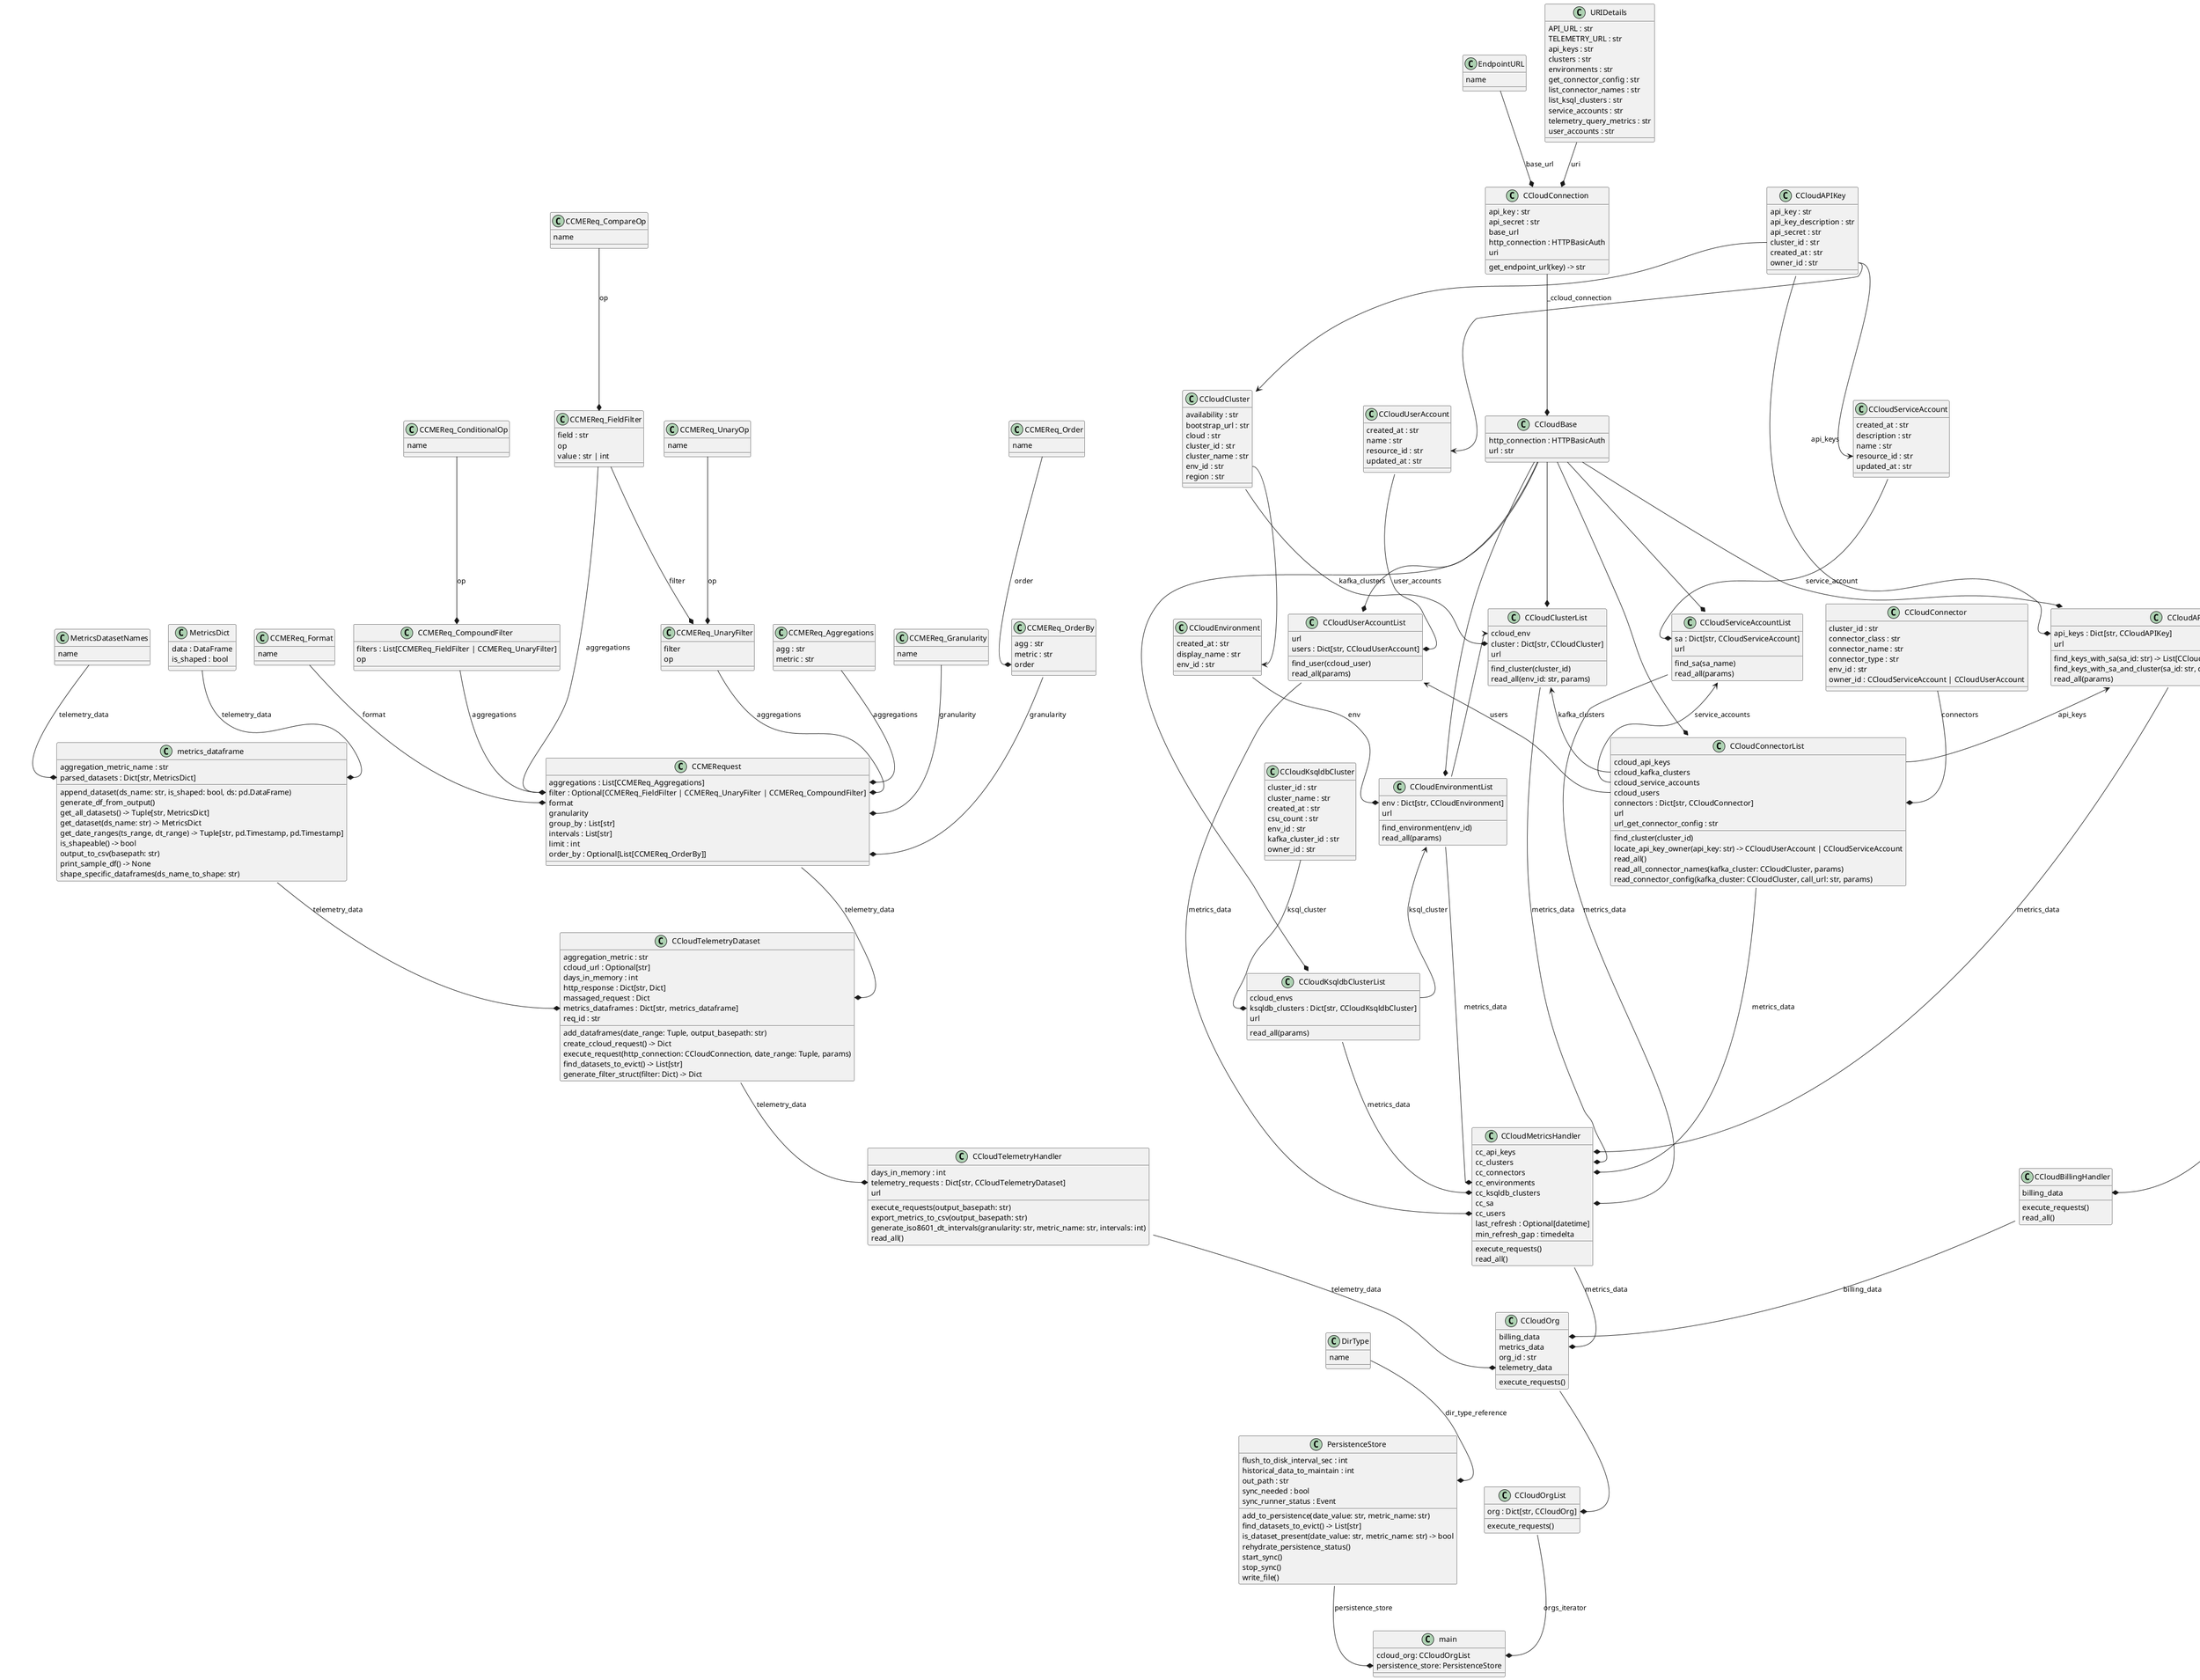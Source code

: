 @startuml classes
set namespaceSeparator none
class "BillingCSVColumnNames" as src.data_processing.billing_processing.BillingCSVColumnNames {
  c_interval_count : str
  c_interval_freq : str
  c_split_amt : str
  c_split_quantity : str
  c_split_total : str
  c_ts : str
  cluster_id : str
  cluster_name : str
  disc : str
  end_date : str
  env_id : str
  orig_amt : str
  price : str
  product_name : str
  product_type : str
  quantity : str
  quantity_unit : str
  start_date : str
  total : str
  unit : str
  override_column_names(key, value)
}
class "BillingDataset" as src.data_processing.billing_processing.BillingDataset {
  file_path : str
  parsed_datasets : Dict[str, BillingDict]
  append_dataset(ds_name: str, is_shaped: bool, ds: pd.DataFrame)
  generate_df_from_output()
  get_all_datasets() -> Tuple[str, BillingDict]
  get_dataset(ds_name: str) -> BillingDict
  print_sample_df() -> None
  transform_to_hourly_slots()
}
class "BillingDatasetNames" as src.data_processing.billing_processing.BillingDatasetNames {
  name
}
class "BillingDict" as src.data_processing.billing_processing.BillingDict {
  data : DataFrame
  hourly_date_range : List
  is_shaped : bool
  generate_date_ranges(freq: str)
  generate_hourly_dataset_grouped_by_days()
  generate_hourly_dataset_grouped_by_entity()
}
class "CCMEReq_Aggregations" as src.ccloud.model.CCMEReq_Aggregations {
  agg : str
  metric : str
}
class "CCMEReq_CompareOp" as src.ccloud.model.CCMEReq_CompareOp {
  name
}
class "CCMEReq_CompoundFilter" as src.ccloud.model.CCMEReq_CompoundFilter {
  filters : List[CCMEReq_FieldFilter | CCMEReq_UnaryFilter]
  op
}
class "CCMEReq_ConditionalOp" as src.ccloud.model.CCMEReq_ConditionalOp {
  name
}
class "CCMEReq_FieldFilter" as src.ccloud.model.CCMEReq_FieldFilter {
  field : str
  op
  value : str | int
}
class "CCMEReq_Format" as src.ccloud.model.CCMEReq_Format {
  name
}
class "CCMEReq_Granularity" as src.ccloud.model.CCMEReq_Granularity {
  name
}
class "CCMEReq_Order" as src.ccloud.model.CCMEReq_Order {
  name
}
class "CCMEReq_OrderBy" as src.ccloud.model.CCMEReq_OrderBy {
  agg : str
  metric : str
  order
}
class "CCMEReq_UnaryFilter" as src.ccloud.model.CCMEReq_UnaryFilter {
  filter
  op
}
class "CCMEReq_UnaryOp" as src.ccloud.model.CCMEReq_UnaryOp {
  name
}
class "CCMERequest" as src.ccloud.model.CCMERequest {
  aggregations : List[CCMEReq_Aggregations]
  filter : Optional[CCMEReq_FieldFilter | CCMEReq_UnaryFilter | CCMEReq_CompoundFilter]
  format
  granularity
  group_by : List[str]
  intervals : List[str]
  limit : int
  order_by : Optional[List[CCMEReq_OrderBy]]
}
class "CCloudAPIKey" as src.ccloud.core_api.api_keys.CCloudAPIKey {
  api_key : str
  api_key_description : str
  api_secret : str
  cluster_id : str
  created_at : str
  owner_id : str
}
class "CCloudAPIKeyList" as src.ccloud.core_api.api_keys.CCloudAPIKeyList {
  api_keys : Dict[str, CCloudAPIKey]
  url
  find_keys_with_sa(sa_id: str) -> List[CCloudAPIKey]
  find_keys_with_sa_and_cluster(sa_id: str, cluster_id: str) -> List[CCloudAPIKey]
  read_all(params)
}
class "CCloudBase" as src.ccloud.connections.CCloudBase {
  http_connection : HTTPBasicAuth
  url : str
}
class "CCloudBillingDataset" as src.ccloud.telemetry_api.billings_csv.CCloudBillingDataset {
  available_files : List[str]
  billing_dataframes : Dict[str, BillingDataset]
  flush_to_disk_interval_sec : int
  path_to_monitor : str
  sync_needed : bool
  sync_runner_status : Event
  analyse_directory()
  read_all()
  start_sync()
  stop_sync()
}
class "CCloudBillingHandler" as src.ccloud.org.CCloudBillingHandler {
  billing_data
  execute_requests()
  read_all()
}
class "CCloudCluster" as src.ccloud.core_api.clusters.CCloudCluster {
  availability : str
  bootstrap_url : str
  cloud : str
  cluster_id : str
  cluster_name : str
  env_id : str
  region : str
}
class "CCloudClusterList" as src.ccloud.core_api.clusters.CCloudClusterList {
  ccloud_env
  cluster : Dict[str, CCloudCluster]
  url
  find_cluster(cluster_id)
  read_all(env_id: str, params)
}
class "CCloudConnection" as src.ccloud.connections.CCloudConnection {
  api_key : str
  api_secret : str
  base_url
  http_connection : HTTPBasicAuth
  uri
  get_endpoint_url(key) -> str
}
class "CCloudConnector" as src.ccloud.core_api.connectors.CCloudConnector {
  cluster_id : str
  connector_class : str
  connector_name : str
  connector_type : str
  env_id : str
  owner_id : CCloudServiceAccount | CCloudUserAccount
}
class "CCloudConnectorList" as src.ccloud.core_api.connectors.CCloudConnectorList {
  ccloud_api_keys
  ccloud_kafka_clusters
  ccloud_service_accounts
  ccloud_users
  connectors : Dict[str, CCloudConnector]
  url
  url_get_connector_config : str
  find_cluster(cluster_id)
  locate_api_key_owner(api_key: str) -> CCloudUserAccount | CCloudServiceAccount
  read_all()
  read_all_connector_names(kafka_cluster: CCloudCluster, params)
  read_connector_config(kafka_cluster: CCloudCluster, call_url: str, params)
}
class "CCloudEnvironment" as src.ccloud.core_api.environments.CCloudEnvironment {
  created_at : str
  display_name : str
  env_id : str
}
class "CCloudEnvironmentList" as src.ccloud.core_api.environments.CCloudEnvironmentList {
  env : Dict[str, CCloudEnvironment]
  url
  find_environment(env_id)
  read_all(params)
}
class "CCloudKsqldbCluster" as src.ccloud.core_api.ksqldb_clusters.CCloudKsqldbCluster {
  cluster_id : str
  cluster_name : str
  created_at : str
  csu_count : str
  env_id : str
  kafka_cluster_id : str
  owner_id : str
}
class "CCloudKsqldbClusterList" as src.ccloud.core_api.ksqldb_clusters.CCloudKsqldbClusterList {
  ccloud_envs
  ksqldb_clusters : Dict[str, CCloudKsqldbCluster]
  url
  read_all(params)
}
class "CCloudMetricsHandler" as src.ccloud.org.CCloudMetricsHandler {
  cc_api_keys
  cc_clusters
  cc_connectors
  cc_environments
  cc_ksqldb_clusters
  cc_sa
  cc_users
  last_refresh : Optional[datetime]
  min_refresh_gap : timedelta
  execute_requests()
  read_all()
}
class "CCloudOrg" as src.ccloud.org.CCloudOrg {
  billing_data
  metrics_data
  org_id : str
  telemetry_data
  execute_requests()
}
class "CCloudOrgList" as src.ccloud.org.CCloudOrgList {
  org : Dict[str, CCloudOrg]
  execute_requests()
}
class "CCloudServiceAccount" as src.ccloud.core_api.service_accounts.CCloudServiceAccount {
  created_at : str
  description : str
  name : str
  resource_id : str
  updated_at : str
}
class "CCloudServiceAccountList" as src.ccloud.core_api.service_accounts.CCloudServiceAccountList {
  sa : Dict[str, CCloudServiceAccount]
  url
  find_sa(sa_name)
  read_all(params)
}
class "CCloudTelemetryDataset" as src.ccloud.telemetry_api.telemetry.CCloudTelemetryDataset {
  aggregation_metric : str
  ccloud_url : Optional[str]
  days_in_memory : int
  http_response : Dict[str, Dict]
  massaged_request : Dict
  metrics_dataframes : Dict[str, metrics_dataframe]
  req_id : str
  add_dataframes(date_range: Tuple, output_basepath: str)
  create_ccloud_request() -> Dict
  execute_request(http_connection: CCloudConnection, date_range: Tuple, params)
  find_datasets_to_evict() -> List[str]
  generate_filter_struct(filter: Dict) -> Dict
}
class "CCloudTelemetryHandler" as src.ccloud.org.CCloudTelemetryHandler {
  days_in_memory : int
  telemetry_requests : Dict[str, CCloudTelemetryDataset]
  url
  execute_requests(output_basepath: str)
  export_metrics_to_csv(output_basepath: str)
  generate_iso8601_dt_intervals(granularity: str, metric_name: str, intervals: int)
  read_all()
}
class "CCloudUserAccount" as src.ccloud.core_api.user_accounts.CCloudUserAccount {
  created_at : str
  name : str
  resource_id : str
  updated_at : str
}
class "CCloudUserAccountList" as src.ccloud.core_api.user_accounts.CCloudUserAccountList {
  url
  users : Dict[str, CCloudUserAccount]
  find_user(ccloud_user)
  read_all(params)
}
class "DirType" as src.storage_mgmt.DirType {
  name
}
class "EndpointURL" as src.ccloud.connections.EndpointURL {
  name
}
class "MetricsDatasetNames" as src.data_processing.metrics_processing.MetricsDatasetNames {
  name
}
class "MetricsDict" as src.data_processing.metrics_processing.MetricsDict {
  data : DataFrame
  is_shaped : bool
}
class "PersistenceStore" as src.storage_mgmt.PersistenceStore {
  flush_to_disk_interval_sec : int
  historical_data_to_maintain : int
  out_path : str
  sync_needed : bool
  sync_runner_status : Event
  add_to_persistence(date_value: str, metric_name: str)
  find_datasets_to_evict() -> List[str]
  is_dataset_present(date_value: str, metric_name: str) -> bool
  rehydrate_persistence_status()
  start_sync()
  stop_sync()
  write_file()
}
class "URIDetails" as src.ccloud.connections.URIDetails {
  API_URL : str
  TELEMETRY_URL : str
  api_keys : str
  clusters : str
  environments : str
  get_connector_config : str
  list_connector_names : str
  list_ksql_clusters : str
  service_accounts : str
  telemetry_query_metrics : str
  user_accounts : str
}
class "metrics_dataframe" as src.data_processing.metrics_processing.metrics_dataframe {
  aggregation_metric_name : str
  parsed_datasets : Dict[str, MetricsDict]
  append_dataset(ds_name: str, is_shaped: bool, ds: pd.DataFrame)
  generate_df_from_output()
  get_all_datasets() -> Tuple[str, MetricsDict]
  get_dataset(ds_name: str) -> MetricsDict
  get_date_ranges(ts_range, dt_range) -> Tuple[str, pd.Timestamp, pd.Timestamp]
  is_shapeable() -> bool
  output_to_csv(basepath: str)
  print_sample_df() -> None
  shape_specific_dataframes(ds_name_to_shape: str)
}
class "main" as src.main {
  ccloud_org: CCloudOrgList
  persistence_store: PersistenceStore
}

src.ccloud.org.CCloudOrgList --* src.main::ccloud_org : orgs_iterator
src.storage_mgmt.PersistenceStore --* src.main::persistence_store : persistence_store
src.storage_mgmt.DirType --* src.storage_mgmt.PersistenceStore::out_path : dir_type_reference

src.ccloud.model.CCMEReq_CompareOp --* src.ccloud.model.CCMEReq_FieldFilter : op
src.ccloud.model.CCMEReq_ConditionalOp --* src.ccloud.model.CCMEReq_CompoundFilter : op
src.ccloud.model.CCMEReq_FieldFilter --* src.ccloud.model.CCMEReq_UnaryFilter : filter
src.ccloud.model.CCMEReq_UnaryOp --* src.ccloud.model.CCMEReq_UnaryFilter : op
src.ccloud.model.CCMEReq_Aggregations --* src.ccloud.model.CCMERequest::aggregations : aggregations
src.ccloud.model.CCMEReq_FieldFilter --* src.ccloud.model.CCMERequest::filter : aggregations
src.ccloud.model.CCMEReq_UnaryFilter --* src.ccloud.model.CCMERequest::filter : aggregations
src.ccloud.model.CCMEReq_CompoundFilter --* src.ccloud.model.CCMERequest::filter : aggregations
src.ccloud.model.CCMEReq_Format --* src.ccloud.model.CCMERequest::format : format
src.ccloud.model.CCMEReq_Granularity --* src.ccloud.model.CCMERequest::granularity : granularity
src.ccloud.model.CCMEReq_OrderBy --* src.ccloud.model.CCMERequest::order_by : granularity
src.ccloud.model.CCMEReq_Order --* src.ccloud.model.CCMEReq_OrderBy::order : order

src.ccloud.connections.CCloudConnection --* src.ccloud.connections.CCloudBase : _ccloud_connection
src.ccloud.connections.EndpointURL --* src.ccloud.connections.CCloudConnection : base_url
src.ccloud.connections.URIDetails --* src.ccloud.connections.CCloudConnection : uri
src.ccloud.connections.CCloudBase --* src.ccloud.core_api.api_keys.CCloudAPIKeyList
src.ccloud.connections.CCloudBase --* src.ccloud.core_api.clusters.CCloudClusterList
src.ccloud.connections.CCloudBase --* src.ccloud.core_api.connectors.CCloudConnectorList
src.ccloud.connections.CCloudBase --* src.ccloud.core_api.environments.CCloudEnvironmentList
src.ccloud.connections.CCloudBase --* src.ccloud.core_api.ksqldb_clusters.CCloudKsqldbClusterList
src.ccloud.connections.CCloudBase --* src.ccloud.core_api.service_accounts.CCloudServiceAccountList
src.ccloud.connections.CCloudBase --* src.ccloud.core_api.user_accounts.CCloudUserAccountList

src.data_processing.billing_processing.BillingCSVColumnNames --* src.data_processing.billing_processing.BillingDict::data : dataframe_columns
src.data_processing.billing_processing.BillingDatasetNames --* src.data_processing.billing_processing.BillingDataset::parsed_datasets : dataset_name

src.ccloud.core_api.service_accounts.CCloudServiceAccount --* src.ccloud.core_api.service_accounts.CCloudServiceAccountList::sa : service_account
src.ccloud.core_api.user_accounts.CCloudUserAccount --* src.ccloud.core_api.user_accounts.CCloudUserAccountList::users : user_accounts
src.ccloud.core_api.environments.CCloudEnvironment --* src.ccloud.core_api.environments.CCloudEnvironmentList::env : env
src.ccloud.core_api.clusters.CCloudCluster --* src.ccloud.core_api.clusters.CCloudClusterList::cluster : kafka_clusters
src.ccloud.core_api.api_keys.CCloudAPIKey --* src.ccloud.core_api.api_keys.CCloudAPIKeyList::api_keys : api_keys
src.ccloud.core_api.connectors.CCloudConnector --* src.ccloud.core_api.connectors.CCloudConnectorList::connectors : connectors
src.ccloud.core_api.api_keys.CCloudAPIKeyList <-- src.ccloud.core_api.connectors.CCloudConnectorList::ccloud_api_keys : api_keys
src.ccloud.core_api.clusters.CCloudClusterList <-- src.ccloud.core_api.connectors.CCloudConnectorList::ccloud_kafka_clusters : kafka_clusters
src.ccloud.core_api.service_accounts.CCloudServiceAccountList <-- src.ccloud.core_api.connectors.CCloudConnectorList::ccloud_service_accounts : service_accounts
src.ccloud.core_api.user_accounts.CCloudUserAccountList <-- src.ccloud.core_api.connectors.CCloudConnectorList::ccloud_users : users
src.ccloud.core_api.ksqldb_clusters.CCloudKsqldbCluster --* src.ccloud.core_api.ksqldb_clusters.CCloudKsqldbClusterList::ksqldb_clusters : ksql_cluster
src.ccloud.core_api.environments.CCloudEnvironmentList <-- src.ccloud.core_api.ksqldb_clusters.CCloudKsqldbClusterList::ccloud_envs : ksql_cluster
src.ccloud.core_api.clusters.CCloudClusterList::ccloud_env <-- src.ccloud.core_api.environments.CCloudEnvironmentList
src.ccloud.core_api.clusters.CCloudCluster::env_id --> src.ccloud.core_api.environments.CCloudEnvironment::env_id 
src.ccloud.core_api.api_keys.CCloudAPIKey::owner_id --> src.ccloud.core_api.service_accounts.CCloudServiceAccount::resource_id
src.ccloud.core_api.api_keys.CCloudAPIKey::owner_id --> src.ccloud.core_api.user_accounts.CCloudUserAccount::resource_id
src.ccloud.core_api.api_keys.CCloudAPIKey::cluster_id -> src.ccloud.core_api.clusters.CCloudCluster::resource_id
src.ccloud.org.CCloudOrg --* src.ccloud.org.CCloudOrgList::org
src.ccloud.org.CCloudBillingHandler --* src.ccloud.org.CCloudOrg::billing_data : billing_data
src.ccloud.telemetry_api.billings_csv.CCloudBillingDataset --* src.ccloud.org.CCloudBillingHandler::billing_data : billing_data
src.data_processing.billing_processing.BillingDataset --* src.ccloud.telemetry_api.billings_csv.CCloudBillingDataset::billing_dataframes : billing_data
src.data_processing.billing_processing.BillingDict --* src.data_processing.billing_processing.BillingDataset::parsed_datasets : billing_data
src.ccloud.org.CCloudTelemetryHandler --* src.ccloud.org.CCloudOrg::telemetry_data : telemetry_data
src.ccloud.telemetry_api.telemetry.CCloudTelemetryDataset --* src.ccloud.org.CCloudTelemetryHandler::telemetry_requests : telemetry_data
src.data_processing.metrics_processing.metrics_dataframe --* src.ccloud.telemetry_api.telemetry.CCloudTelemetryDataset::metrics_dataframes : telemetry_data
src.ccloud.model.CCMERequest --* src.ccloud.telemetry_api.telemetry.CCloudTelemetryDataset::massaged_request : telemetry_data
src.data_processing.metrics_processing.MetricsDict --* src.data_processing.metrics_processing.metrics_dataframe::parsed_datasets : telemetry_data
src.data_processing.metrics_processing.MetricsDatasetNames --* src.data_processing.metrics_processing.metrics_dataframe::parsed_datasets : telemetry_data
src.ccloud.org.CCloudMetricsHandler --* src.ccloud.org.CCloudOrg::metrics_data : metrics_data
src.ccloud.core_api.api_keys.CCloudAPIKeyList --* src.ccloud.org.CCloudMetricsHandler::cc_api_keys : metrics_data
src.ccloud.core_api.clusters.CCloudClusterList --* src.ccloud.org.CCloudMetricsHandler::cc_clusters : metrics_data
src.ccloud.core_api.connectors.CCloudConnectorList --* src.ccloud.org.CCloudMetricsHandler::cc_connectors : metrics_data
src.ccloud.core_api.environments.CCloudEnvironmentList --* src.ccloud.org.CCloudMetricsHandler::cc_environments : metrics_data
src.ccloud.core_api.ksqldb_clusters.CCloudKsqldbClusterList --* src.ccloud.org.CCloudMetricsHandler::cc_ksqldb_clusters : metrics_data
src.ccloud.core_api.service_accounts.CCloudServiceAccountList --* src.ccloud.org.CCloudMetricsHandler::cc_sa : metrics_data
src.ccloud.core_api.user_accounts.CCloudUserAccountList --* src.ccloud.org.CCloudMetricsHandler::cc_users : metrics_data

@enduml
